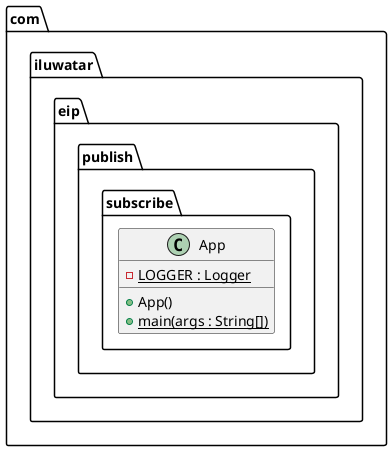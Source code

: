 @startuml
package com.iluwatar.eip.publish.subscribe {
  class App {
    - LOGGER : Logger {static}
    + App()
    + main(args : String[]) {static}
  }
}
@enduml